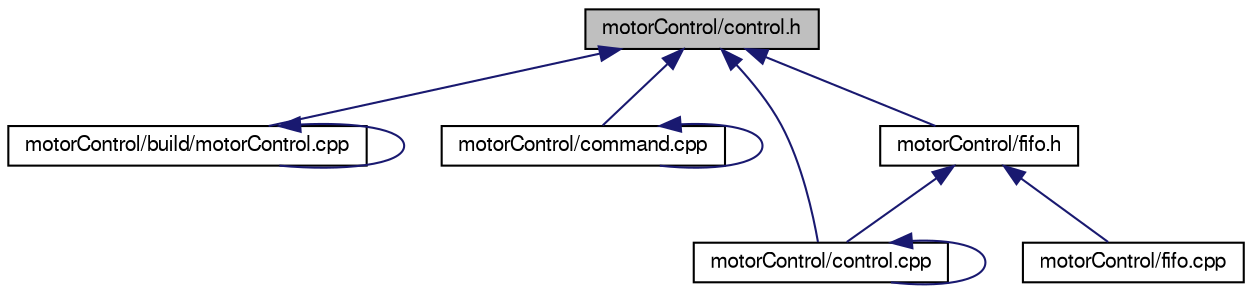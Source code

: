 digraph G
{
  edge [fontname="FreeSans",fontsize="10",labelfontname="FreeSans",labelfontsize="10"];
  node [fontname="FreeSans",fontsize="10",shape=record];
  Node1 [label="motorControl/control.h",height=0.2,width=0.4,color="black", fillcolor="grey75", style="filled" fontcolor="black"];
  Node1 -> Node2 [dir=back,color="midnightblue",fontsize="10",style="solid",fontname="FreeSans"];
  Node2 [label="motorControl/build/motorControl.cpp",height=0.2,width=0.4,color="black", fillcolor="white", style="filled",URL="$motor_control_8cpp.html"];
  Node2 -> Node2 [dir=back,color="midnightblue",fontsize="10",style="solid",fontname="FreeSans"];
  Node1 -> Node3 [dir=back,color="midnightblue",fontsize="10",style="solid",fontname="FreeSans"];
  Node3 [label="motorControl/command.cpp",height=0.2,width=0.4,color="black", fillcolor="white", style="filled",URL="$motor_control_2command_8cpp.html"];
  Node3 -> Node3 [dir=back,color="midnightblue",fontsize="10",style="solid",fontname="FreeSans"];
  Node1 -> Node4 [dir=back,color="midnightblue",fontsize="10",style="solid",fontname="FreeSans"];
  Node4 [label="motorControl/control.cpp",height=0.2,width=0.4,color="black", fillcolor="white", style="filled",URL="$control_8cpp.html"];
  Node4 -> Node4 [dir=back,color="midnightblue",fontsize="10",style="solid",fontname="FreeSans"];
  Node1 -> Node5 [dir=back,color="midnightblue",fontsize="10",style="solid",fontname="FreeSans"];
  Node5 [label="motorControl/fifo.h",height=0.2,width=0.4,color="black", fillcolor="white", style="filled",URL="$fifo_8h.html"];
  Node5 -> Node4 [dir=back,color="midnightblue",fontsize="10",style="solid",fontname="FreeSans"];
  Node5 -> Node6 [dir=back,color="midnightblue",fontsize="10",style="solid",fontname="FreeSans"];
  Node6 [label="motorControl/fifo.cpp",height=0.2,width=0.4,color="black", fillcolor="white", style="filled",URL="$fifo_8cpp.html"];
}

